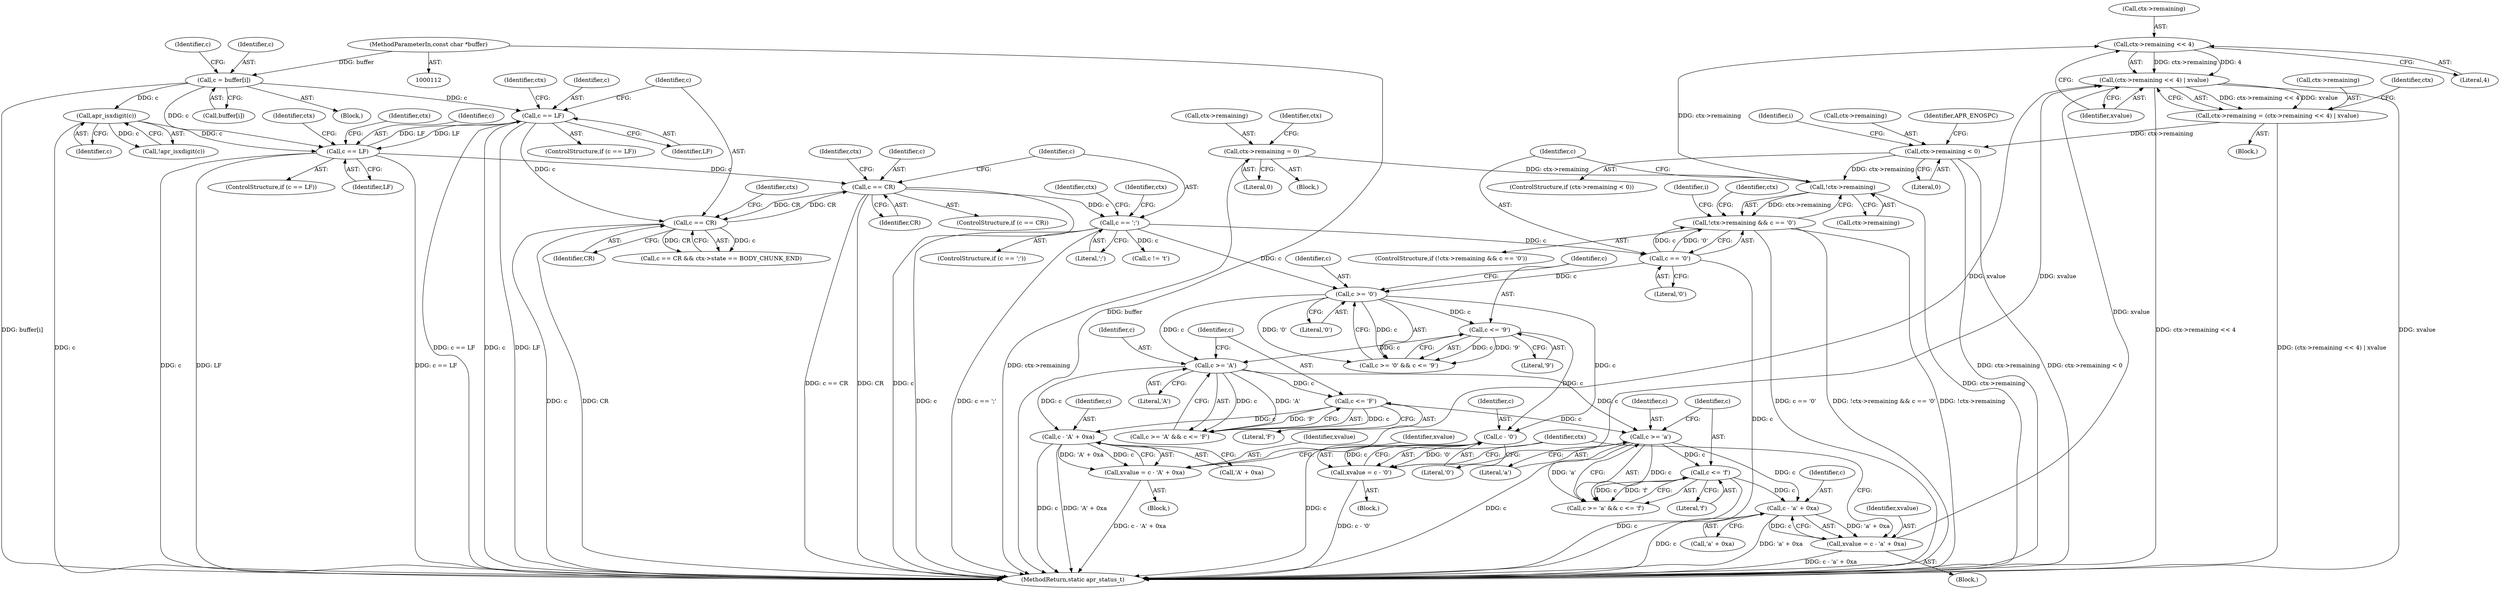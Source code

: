 digraph "0_httpd_e427c41257957b57036d5a549b260b6185d1dd73_0@API" {
"1000388" [label="(Call,ctx->remaining << 4)"];
"1000306" [label="(Call,!ctx->remaining)"];
"1000395" [label="(Call,ctx->remaining < 0)"];
"1000383" [label="(Call,ctx->remaining = (ctx->remaining << 4) | xvalue)"];
"1000387" [label="(Call,(ctx->remaining << 4) | xvalue)"];
"1000388" [label="(Call,ctx->remaining << 4)"];
"1000355" [label="(Call,xvalue = c - 'A' + 0xa)"];
"1000357" [label="(Call,c - 'A' + 0xa)"];
"1000348" [label="(Call,c >= 'A')"];
"1000333" [label="(Call,c >= '0')"];
"1000310" [label="(Call,c == '0')"];
"1000268" [label="(Call,c == ';')"];
"1000257" [label="(Call,c == CR)"];
"1000224" [label="(Call,c == LF)"];
"1000193" [label="(Call,apr_isxdigit(c))"];
"1000128" [label="(Call,c = buffer[i])"];
"1000114" [label="(MethodParameterIn,const char *buffer)"];
"1000151" [label="(Call,c == LF)"];
"1000163" [label="(Call,c == CR)"];
"1000336" [label="(Call,c <= '9')"];
"1000351" [label="(Call,c <= 'F')"];
"1000372" [label="(Call,xvalue = c - 'a' + 0xa)"];
"1000374" [label="(Call,c - 'a' + 0xa)"];
"1000368" [label="(Call,c <= 'f')"];
"1000365" [label="(Call,c >= 'a')"];
"1000340" [label="(Call,xvalue = c - '0')"];
"1000342" [label="(Call,c - '0')"];
"1000205" [label="(Call,ctx->remaining = 0)"];
"1000305" [label="(Call,!ctx->remaining && c == '0')"];
"1000281" [label="(Identifier,ctx)"];
"1000312" [label="(Literal,'0')"];
"1000364" [label="(Call,c >= 'a' && c <= 'f')"];
"1000192" [label="(Call,!apr_isxdigit(c))"];
"1000393" [label="(Identifier,xvalue)"];
"1000354" [label="(Block,)"];
"1000373" [label="(Identifier,xvalue)"];
"1000371" [label="(Block,)"];
"1000205" [label="(Call,ctx->remaining = 0)"];
"1000347" [label="(Call,c >= 'A' && c <= 'F')"];
"1000310" [label="(Call,c == '0')"];
"1000194" [label="(Identifier,c)"];
"1000369" [label="(Identifier,c)"];
"1000257" [label="(Call,c == CR)"];
"1000302" [label="(Block,)"];
"1000341" [label="(Identifier,xvalue)"];
"1000270" [label="(Literal,';')"];
"1000128" [label="(Call,c = buffer[i])"];
"1000350" [label="(Literal,'A')"];
"1000287" [label="(Call,c != '\t')"];
"1000311" [label="(Identifier,c)"];
"1000256" [label="(ControlStructure,if (c == CR))"];
"1000230" [label="(Identifier,ctx)"];
"1000431" [label="(MethodReturn,static apr_status_t)"];
"1000352" [label="(Identifier,c)"];
"1000356" [label="(Identifier,xvalue)"];
"1000355" [label="(Call,xvalue = c - 'A' + 0xa)"];
"1000304" [label="(ControlStructure,if (!ctx->remaining && c == '0'))"];
"1000374" [label="(Call,c - 'a' + 0xa)"];
"1000258" [label="(Identifier,c)"];
"1000368" [label="(Call,c <= 'f')"];
"1000375" [label="(Identifier,c)"];
"1000269" [label="(Identifier,c)"];
"1000263" [label="(Identifier,ctx)"];
"1000151" [label="(Call,c == LF)"];
"1000388" [label="(Call,ctx->remaining << 4)"];
"1000335" [label="(Literal,'0')"];
"1000333" [label="(Call,c >= '0')"];
"1000359" [label="(Call,'A' + 0xa)"];
"1000343" [label="(Identifier,c)"];
"1000348" [label="(Call,c >= 'A')"];
"1000384" [label="(Call,ctx->remaining)"];
"1000387" [label="(Call,(ctx->remaining << 4) | xvalue)"];
"1000397" [label="(Identifier,ctx)"];
"1000223" [label="(ControlStructure,if (c == LF))"];
"1000249" [label="(Identifier,ctx)"];
"1000274" [label="(Identifier,ctx)"];
"1000370" [label="(Literal,'f')"];
"1000162" [label="(Call,c == CR && ctx->state == BODY_CHUNK_END)"];
"1000135" [label="(Identifier,c)"];
"1000165" [label="(Identifier,CR)"];
"1000164" [label="(Identifier,c)"];
"1000395" [label="(Call,ctx->remaining < 0)"];
"1000267" [label="(ControlStructure,if (c == ';'))"];
"1000366" [label="(Identifier,c)"];
"1000163" [label="(Call,c == CR)"];
"1000394" [label="(ControlStructure,if (ctx->remaining < 0))"];
"1000342" [label="(Call,c - '0')"];
"1000399" [label="(Literal,0)"];
"1000306" [label="(Call,!ctx->remaining)"];
"1000168" [label="(Identifier,ctx)"];
"1000402" [label="(Identifier,APR_ENOSPC)"];
"1000349" [label="(Identifier,c)"];
"1000190" [label="(Block,)"];
"1000129" [label="(Identifier,c)"];
"1000353" [label="(Literal,'F')"];
"1000193" [label="(Call,apr_isxdigit(c))"];
"1000114" [label="(MethodParameterIn,const char *buffer)"];
"1000340" [label="(Call,xvalue = c - '0')"];
"1000226" [label="(Identifier,LF)"];
"1000206" [label="(Call,ctx->remaining)"];
"1000408" [label="(Identifier,i)"];
"1000396" [label="(Call,ctx->remaining)"];
"1000150" [label="(ControlStructure,if (c == LF))"];
"1000305" [label="(Call,!ctx->remaining && c == '0')"];
"1000365" [label="(Call,c >= 'a')"];
"1000319" [label="(Identifier,ctx)"];
"1000268" [label="(Call,c == ';')"];
"1000307" [label="(Call,ctx->remaining)"];
"1000357" [label="(Call,c - 'A' + 0xa)"];
"1000153" [label="(Identifier,LF)"];
"1000383" [label="(Call,ctx->remaining = (ctx->remaining << 4) | xvalue)"];
"1000209" [label="(Literal,0)"];
"1000157" [label="(Identifier,ctx)"];
"1000358" [label="(Identifier,c)"];
"1000337" [label="(Identifier,c)"];
"1000334" [label="(Identifier,c)"];
"1000385" [label="(Identifier,ctx)"];
"1000212" [label="(Identifier,ctx)"];
"1000126" [label="(Block,)"];
"1000367" [label="(Literal,'a')"];
"1000344" [label="(Literal,'0')"];
"1000315" [label="(Identifier,i)"];
"1000336" [label="(Call,c <= '9')"];
"1000152" [label="(Identifier,c)"];
"1000225" [label="(Identifier,c)"];
"1000259" [label="(Identifier,CR)"];
"1000224" [label="(Call,c == LF)"];
"1000392" [label="(Literal,4)"];
"1000332" [label="(Call,c >= '0' && c <= '9')"];
"1000339" [label="(Block,)"];
"1000130" [label="(Call,buffer[i])"];
"1000338" [label="(Literal,'9')"];
"1000372" [label="(Call,xvalue = c - 'a' + 0xa)"];
"1000389" [label="(Call,ctx->remaining)"];
"1000376" [label="(Call,'a' + 0xa)"];
"1000351" [label="(Call,c <= 'F')"];
"1000388" -> "1000387"  [label="AST: "];
"1000388" -> "1000392"  [label="CFG: "];
"1000389" -> "1000388"  [label="AST: "];
"1000392" -> "1000388"  [label="AST: "];
"1000393" -> "1000388"  [label="CFG: "];
"1000388" -> "1000387"  [label="DDG: ctx->remaining"];
"1000388" -> "1000387"  [label="DDG: 4"];
"1000306" -> "1000388"  [label="DDG: ctx->remaining"];
"1000306" -> "1000305"  [label="AST: "];
"1000306" -> "1000307"  [label="CFG: "];
"1000307" -> "1000306"  [label="AST: "];
"1000311" -> "1000306"  [label="CFG: "];
"1000305" -> "1000306"  [label="CFG: "];
"1000306" -> "1000431"  [label="DDG: ctx->remaining"];
"1000306" -> "1000305"  [label="DDG: ctx->remaining"];
"1000395" -> "1000306"  [label="DDG: ctx->remaining"];
"1000205" -> "1000306"  [label="DDG: ctx->remaining"];
"1000395" -> "1000394"  [label="AST: "];
"1000395" -> "1000399"  [label="CFG: "];
"1000396" -> "1000395"  [label="AST: "];
"1000399" -> "1000395"  [label="AST: "];
"1000402" -> "1000395"  [label="CFG: "];
"1000408" -> "1000395"  [label="CFG: "];
"1000395" -> "1000431"  [label="DDG: ctx->remaining"];
"1000395" -> "1000431"  [label="DDG: ctx->remaining < 0"];
"1000383" -> "1000395"  [label="DDG: ctx->remaining"];
"1000383" -> "1000302"  [label="AST: "];
"1000383" -> "1000387"  [label="CFG: "];
"1000384" -> "1000383"  [label="AST: "];
"1000387" -> "1000383"  [label="AST: "];
"1000397" -> "1000383"  [label="CFG: "];
"1000383" -> "1000431"  [label="DDG: (ctx->remaining << 4) | xvalue"];
"1000387" -> "1000383"  [label="DDG: ctx->remaining << 4"];
"1000387" -> "1000383"  [label="DDG: xvalue"];
"1000387" -> "1000393"  [label="CFG: "];
"1000393" -> "1000387"  [label="AST: "];
"1000387" -> "1000431"  [label="DDG: xvalue"];
"1000387" -> "1000431"  [label="DDG: ctx->remaining << 4"];
"1000355" -> "1000387"  [label="DDG: xvalue"];
"1000372" -> "1000387"  [label="DDG: xvalue"];
"1000340" -> "1000387"  [label="DDG: xvalue"];
"1000355" -> "1000354"  [label="AST: "];
"1000355" -> "1000357"  [label="CFG: "];
"1000356" -> "1000355"  [label="AST: "];
"1000357" -> "1000355"  [label="AST: "];
"1000385" -> "1000355"  [label="CFG: "];
"1000355" -> "1000431"  [label="DDG: c - 'A' + 0xa"];
"1000357" -> "1000355"  [label="DDG: c"];
"1000357" -> "1000355"  [label="DDG: 'A' + 0xa"];
"1000357" -> "1000359"  [label="CFG: "];
"1000358" -> "1000357"  [label="AST: "];
"1000359" -> "1000357"  [label="AST: "];
"1000357" -> "1000431"  [label="DDG: c"];
"1000357" -> "1000431"  [label="DDG: 'A' + 0xa"];
"1000348" -> "1000357"  [label="DDG: c"];
"1000351" -> "1000357"  [label="DDG: c"];
"1000348" -> "1000347"  [label="AST: "];
"1000348" -> "1000350"  [label="CFG: "];
"1000349" -> "1000348"  [label="AST: "];
"1000350" -> "1000348"  [label="AST: "];
"1000352" -> "1000348"  [label="CFG: "];
"1000347" -> "1000348"  [label="CFG: "];
"1000348" -> "1000347"  [label="DDG: c"];
"1000348" -> "1000347"  [label="DDG: 'A'"];
"1000333" -> "1000348"  [label="DDG: c"];
"1000336" -> "1000348"  [label="DDG: c"];
"1000348" -> "1000351"  [label="DDG: c"];
"1000348" -> "1000365"  [label="DDG: c"];
"1000333" -> "1000332"  [label="AST: "];
"1000333" -> "1000335"  [label="CFG: "];
"1000334" -> "1000333"  [label="AST: "];
"1000335" -> "1000333"  [label="AST: "];
"1000337" -> "1000333"  [label="CFG: "];
"1000332" -> "1000333"  [label="CFG: "];
"1000333" -> "1000332"  [label="DDG: c"];
"1000333" -> "1000332"  [label="DDG: '0'"];
"1000310" -> "1000333"  [label="DDG: c"];
"1000268" -> "1000333"  [label="DDG: c"];
"1000333" -> "1000336"  [label="DDG: c"];
"1000333" -> "1000342"  [label="DDG: c"];
"1000310" -> "1000305"  [label="AST: "];
"1000310" -> "1000312"  [label="CFG: "];
"1000311" -> "1000310"  [label="AST: "];
"1000312" -> "1000310"  [label="AST: "];
"1000305" -> "1000310"  [label="CFG: "];
"1000310" -> "1000431"  [label="DDG: c"];
"1000310" -> "1000305"  [label="DDG: c"];
"1000310" -> "1000305"  [label="DDG: '0'"];
"1000268" -> "1000310"  [label="DDG: c"];
"1000268" -> "1000267"  [label="AST: "];
"1000268" -> "1000270"  [label="CFG: "];
"1000269" -> "1000268"  [label="AST: "];
"1000270" -> "1000268"  [label="AST: "];
"1000274" -> "1000268"  [label="CFG: "];
"1000281" -> "1000268"  [label="CFG: "];
"1000268" -> "1000431"  [label="DDG: c"];
"1000268" -> "1000431"  [label="DDG: c == ';'"];
"1000257" -> "1000268"  [label="DDG: c"];
"1000268" -> "1000287"  [label="DDG: c"];
"1000257" -> "1000256"  [label="AST: "];
"1000257" -> "1000259"  [label="CFG: "];
"1000258" -> "1000257"  [label="AST: "];
"1000259" -> "1000257"  [label="AST: "];
"1000263" -> "1000257"  [label="CFG: "];
"1000269" -> "1000257"  [label="CFG: "];
"1000257" -> "1000431"  [label="DDG: CR"];
"1000257" -> "1000431"  [label="DDG: c"];
"1000257" -> "1000431"  [label="DDG: c == CR"];
"1000257" -> "1000163"  [label="DDG: CR"];
"1000224" -> "1000257"  [label="DDG: c"];
"1000163" -> "1000257"  [label="DDG: CR"];
"1000224" -> "1000223"  [label="AST: "];
"1000224" -> "1000226"  [label="CFG: "];
"1000225" -> "1000224"  [label="AST: "];
"1000226" -> "1000224"  [label="AST: "];
"1000230" -> "1000224"  [label="CFG: "];
"1000249" -> "1000224"  [label="CFG: "];
"1000224" -> "1000431"  [label="DDG: c"];
"1000224" -> "1000431"  [label="DDG: LF"];
"1000224" -> "1000431"  [label="DDG: c == LF"];
"1000224" -> "1000151"  [label="DDG: LF"];
"1000193" -> "1000224"  [label="DDG: c"];
"1000128" -> "1000224"  [label="DDG: c"];
"1000151" -> "1000224"  [label="DDG: LF"];
"1000193" -> "1000192"  [label="AST: "];
"1000193" -> "1000194"  [label="CFG: "];
"1000194" -> "1000193"  [label="AST: "];
"1000192" -> "1000193"  [label="CFG: "];
"1000193" -> "1000431"  [label="DDG: c"];
"1000193" -> "1000192"  [label="DDG: c"];
"1000128" -> "1000193"  [label="DDG: c"];
"1000128" -> "1000126"  [label="AST: "];
"1000128" -> "1000130"  [label="CFG: "];
"1000129" -> "1000128"  [label="AST: "];
"1000130" -> "1000128"  [label="AST: "];
"1000135" -> "1000128"  [label="CFG: "];
"1000128" -> "1000431"  [label="DDG: buffer[i]"];
"1000114" -> "1000128"  [label="DDG: buffer"];
"1000128" -> "1000151"  [label="DDG: c"];
"1000114" -> "1000112"  [label="AST: "];
"1000114" -> "1000431"  [label="DDG: buffer"];
"1000151" -> "1000150"  [label="AST: "];
"1000151" -> "1000153"  [label="CFG: "];
"1000152" -> "1000151"  [label="AST: "];
"1000153" -> "1000151"  [label="AST: "];
"1000157" -> "1000151"  [label="CFG: "];
"1000164" -> "1000151"  [label="CFG: "];
"1000151" -> "1000431"  [label="DDG: c == LF"];
"1000151" -> "1000431"  [label="DDG: c"];
"1000151" -> "1000431"  [label="DDG: LF"];
"1000151" -> "1000163"  [label="DDG: c"];
"1000163" -> "1000162"  [label="AST: "];
"1000163" -> "1000165"  [label="CFG: "];
"1000164" -> "1000163"  [label="AST: "];
"1000165" -> "1000163"  [label="AST: "];
"1000168" -> "1000163"  [label="CFG: "];
"1000162" -> "1000163"  [label="CFG: "];
"1000163" -> "1000431"  [label="DDG: c"];
"1000163" -> "1000431"  [label="DDG: CR"];
"1000163" -> "1000162"  [label="DDG: c"];
"1000163" -> "1000162"  [label="DDG: CR"];
"1000336" -> "1000332"  [label="AST: "];
"1000336" -> "1000338"  [label="CFG: "];
"1000337" -> "1000336"  [label="AST: "];
"1000338" -> "1000336"  [label="AST: "];
"1000332" -> "1000336"  [label="CFG: "];
"1000336" -> "1000332"  [label="DDG: c"];
"1000336" -> "1000332"  [label="DDG: '9'"];
"1000336" -> "1000342"  [label="DDG: c"];
"1000351" -> "1000347"  [label="AST: "];
"1000351" -> "1000353"  [label="CFG: "];
"1000352" -> "1000351"  [label="AST: "];
"1000353" -> "1000351"  [label="AST: "];
"1000347" -> "1000351"  [label="CFG: "];
"1000351" -> "1000347"  [label="DDG: c"];
"1000351" -> "1000347"  [label="DDG: 'F'"];
"1000351" -> "1000365"  [label="DDG: c"];
"1000372" -> "1000371"  [label="AST: "];
"1000372" -> "1000374"  [label="CFG: "];
"1000373" -> "1000372"  [label="AST: "];
"1000374" -> "1000372"  [label="AST: "];
"1000385" -> "1000372"  [label="CFG: "];
"1000372" -> "1000431"  [label="DDG: c - 'a' + 0xa"];
"1000374" -> "1000372"  [label="DDG: c"];
"1000374" -> "1000372"  [label="DDG: 'a' + 0xa"];
"1000374" -> "1000376"  [label="CFG: "];
"1000375" -> "1000374"  [label="AST: "];
"1000376" -> "1000374"  [label="AST: "];
"1000374" -> "1000431"  [label="DDG: 'a' + 0xa"];
"1000374" -> "1000431"  [label="DDG: c"];
"1000368" -> "1000374"  [label="DDG: c"];
"1000365" -> "1000374"  [label="DDG: c"];
"1000368" -> "1000364"  [label="AST: "];
"1000368" -> "1000370"  [label="CFG: "];
"1000369" -> "1000368"  [label="AST: "];
"1000370" -> "1000368"  [label="AST: "];
"1000364" -> "1000368"  [label="CFG: "];
"1000368" -> "1000431"  [label="DDG: c"];
"1000368" -> "1000364"  [label="DDG: c"];
"1000368" -> "1000364"  [label="DDG: 'f'"];
"1000365" -> "1000368"  [label="DDG: c"];
"1000365" -> "1000364"  [label="AST: "];
"1000365" -> "1000367"  [label="CFG: "];
"1000366" -> "1000365"  [label="AST: "];
"1000367" -> "1000365"  [label="AST: "];
"1000369" -> "1000365"  [label="CFG: "];
"1000364" -> "1000365"  [label="CFG: "];
"1000365" -> "1000431"  [label="DDG: c"];
"1000365" -> "1000364"  [label="DDG: c"];
"1000365" -> "1000364"  [label="DDG: 'a'"];
"1000340" -> "1000339"  [label="AST: "];
"1000340" -> "1000342"  [label="CFG: "];
"1000341" -> "1000340"  [label="AST: "];
"1000342" -> "1000340"  [label="AST: "];
"1000385" -> "1000340"  [label="CFG: "];
"1000340" -> "1000431"  [label="DDG: c - '0'"];
"1000342" -> "1000340"  [label="DDG: c"];
"1000342" -> "1000340"  [label="DDG: '0'"];
"1000342" -> "1000344"  [label="CFG: "];
"1000343" -> "1000342"  [label="AST: "];
"1000344" -> "1000342"  [label="AST: "];
"1000342" -> "1000431"  [label="DDG: c"];
"1000205" -> "1000190"  [label="AST: "];
"1000205" -> "1000209"  [label="CFG: "];
"1000206" -> "1000205"  [label="AST: "];
"1000209" -> "1000205"  [label="AST: "];
"1000212" -> "1000205"  [label="CFG: "];
"1000205" -> "1000431"  [label="DDG: ctx->remaining"];
"1000305" -> "1000304"  [label="AST: "];
"1000315" -> "1000305"  [label="CFG: "];
"1000319" -> "1000305"  [label="CFG: "];
"1000305" -> "1000431"  [label="DDG: c == '0'"];
"1000305" -> "1000431"  [label="DDG: !ctx->remaining && c == '0'"];
"1000305" -> "1000431"  [label="DDG: !ctx->remaining"];
}
